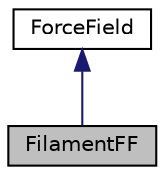 digraph "FilamentFF"
{
 // INTERACTIVE_SVG=YES
  edge [fontname="Helvetica",fontsize="10",labelfontname="Helvetica",labelfontsize="10"];
  node [fontname="Helvetica",fontsize="10",shape=record];
  Node0 [label="FilamentFF",height=0.2,width=0.4,color="black", fillcolor="grey75", style="filled", fontcolor="black"];
  Node1 -> Node0 [dir="back",color="midnightblue",fontsize="10",style="solid",fontname="Helvetica"];
  Node1 [label="ForceField",height=0.2,width=0.4,color="black", fillcolor="white", style="filled",URL="$classForceField.html",tooltip="An abstract class to represent various force field calculations. "];
}
